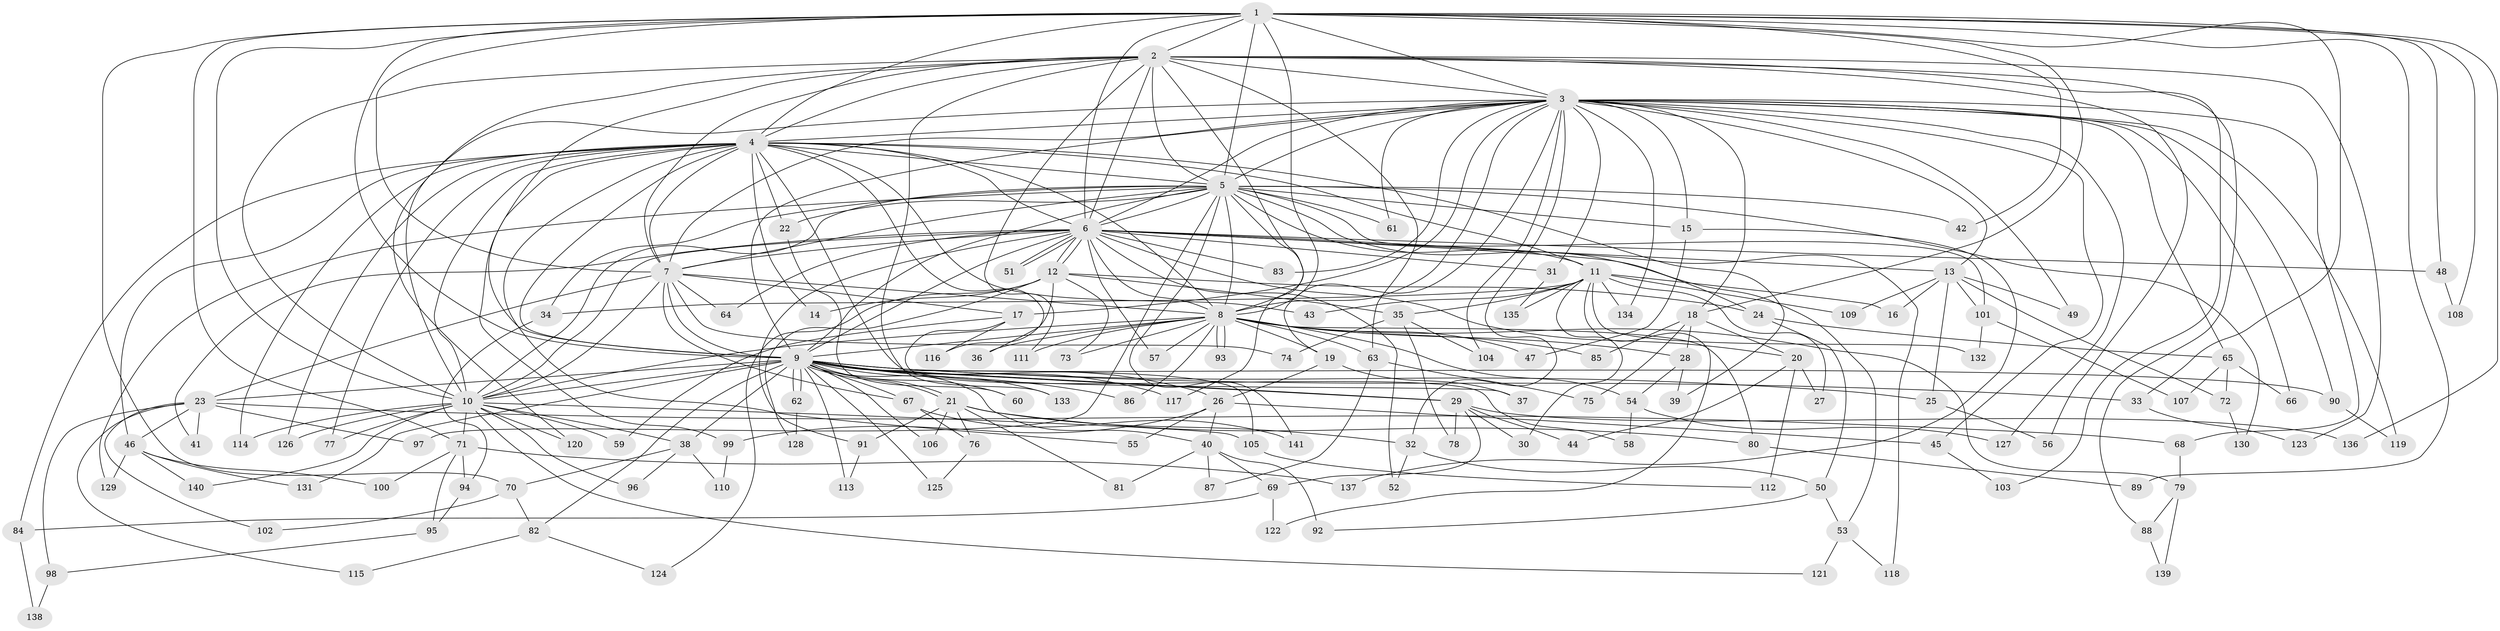 // Generated by graph-tools (version 1.1) at 2025/49/03/09/25 03:49:30]
// undirected, 141 vertices, 307 edges
graph export_dot {
graph [start="1"]
  node [color=gray90,style=filled];
  1;
  2;
  3;
  4;
  5;
  6;
  7;
  8;
  9;
  10;
  11;
  12;
  13;
  14;
  15;
  16;
  17;
  18;
  19;
  20;
  21;
  22;
  23;
  24;
  25;
  26;
  27;
  28;
  29;
  30;
  31;
  32;
  33;
  34;
  35;
  36;
  37;
  38;
  39;
  40;
  41;
  42;
  43;
  44;
  45;
  46;
  47;
  48;
  49;
  50;
  51;
  52;
  53;
  54;
  55;
  56;
  57;
  58;
  59;
  60;
  61;
  62;
  63;
  64;
  65;
  66;
  67;
  68;
  69;
  70;
  71;
  72;
  73;
  74;
  75;
  76;
  77;
  78;
  79;
  80;
  81;
  82;
  83;
  84;
  85;
  86;
  87;
  88;
  89;
  90;
  91;
  92;
  93;
  94;
  95;
  96;
  97;
  98;
  99;
  100;
  101;
  102;
  103;
  104;
  105;
  106;
  107;
  108;
  109;
  110;
  111;
  112;
  113;
  114;
  115;
  116;
  117;
  118;
  119;
  120;
  121;
  122;
  123;
  124;
  125;
  126;
  127;
  128;
  129;
  130;
  131;
  132;
  133;
  134;
  135;
  136;
  137;
  138;
  139;
  140;
  141;
  1 -- 2;
  1 -- 3;
  1 -- 4;
  1 -- 5;
  1 -- 6;
  1 -- 7;
  1 -- 8;
  1 -- 9;
  1 -- 10;
  1 -- 18;
  1 -- 33;
  1 -- 42;
  1 -- 48;
  1 -- 70;
  1 -- 71;
  1 -- 89;
  1 -- 108;
  1 -- 136;
  2 -- 3;
  2 -- 4;
  2 -- 5;
  2 -- 6;
  2 -- 7;
  2 -- 8;
  2 -- 9;
  2 -- 10;
  2 -- 56;
  2 -- 63;
  2 -- 88;
  2 -- 103;
  2 -- 111;
  2 -- 120;
  2 -- 123;
  2 -- 133;
  3 -- 4;
  3 -- 5;
  3 -- 6;
  3 -- 7;
  3 -- 8;
  3 -- 9;
  3 -- 10;
  3 -- 13;
  3 -- 15;
  3 -- 17;
  3 -- 18;
  3 -- 19;
  3 -- 31;
  3 -- 32;
  3 -- 45;
  3 -- 49;
  3 -- 61;
  3 -- 65;
  3 -- 66;
  3 -- 68;
  3 -- 83;
  3 -- 90;
  3 -- 104;
  3 -- 119;
  3 -- 127;
  3 -- 134;
  4 -- 5;
  4 -- 6;
  4 -- 7;
  4 -- 8;
  4 -- 9;
  4 -- 10;
  4 -- 11;
  4 -- 14;
  4 -- 22;
  4 -- 36;
  4 -- 39;
  4 -- 43;
  4 -- 46;
  4 -- 55;
  4 -- 58;
  4 -- 77;
  4 -- 84;
  4 -- 99;
  4 -- 114;
  4 -- 126;
  5 -- 6;
  5 -- 7;
  5 -- 8;
  5 -- 9;
  5 -- 10;
  5 -- 11;
  5 -- 15;
  5 -- 22;
  5 -- 24;
  5 -- 34;
  5 -- 42;
  5 -- 61;
  5 -- 97;
  5 -- 101;
  5 -- 117;
  5 -- 129;
  5 -- 130;
  5 -- 141;
  6 -- 7;
  6 -- 8;
  6 -- 9;
  6 -- 10;
  6 -- 12;
  6 -- 12;
  6 -- 13;
  6 -- 20;
  6 -- 31;
  6 -- 41;
  6 -- 48;
  6 -- 51;
  6 -- 51;
  6 -- 52;
  6 -- 53;
  6 -- 57;
  6 -- 64;
  6 -- 83;
  6 -- 91;
  6 -- 118;
  7 -- 8;
  7 -- 9;
  7 -- 10;
  7 -- 17;
  7 -- 23;
  7 -- 64;
  7 -- 67;
  7 -- 74;
  8 -- 9;
  8 -- 10;
  8 -- 19;
  8 -- 28;
  8 -- 36;
  8 -- 47;
  8 -- 54;
  8 -- 57;
  8 -- 63;
  8 -- 73;
  8 -- 79;
  8 -- 80;
  8 -- 85;
  8 -- 86;
  8 -- 93;
  8 -- 93;
  8 -- 111;
  9 -- 10;
  9 -- 21;
  9 -- 21;
  9 -- 23;
  9 -- 25;
  9 -- 26;
  9 -- 29;
  9 -- 29;
  9 -- 33;
  9 -- 38;
  9 -- 40;
  9 -- 60;
  9 -- 62;
  9 -- 62;
  9 -- 67;
  9 -- 82;
  9 -- 86;
  9 -- 90;
  9 -- 105;
  9 -- 106;
  9 -- 113;
  9 -- 117;
  9 -- 125;
  9 -- 131;
  9 -- 133;
  10 -- 38;
  10 -- 59;
  10 -- 71;
  10 -- 77;
  10 -- 96;
  10 -- 105;
  10 -- 114;
  10 -- 120;
  10 -- 121;
  10 -- 126;
  10 -- 140;
  11 -- 16;
  11 -- 27;
  11 -- 30;
  11 -- 34;
  11 -- 35;
  11 -- 43;
  11 -- 109;
  11 -- 122;
  11 -- 132;
  11 -- 134;
  11 -- 135;
  12 -- 14;
  12 -- 24;
  12 -- 35;
  12 -- 73;
  12 -- 116;
  12 -- 124;
  12 -- 128;
  13 -- 16;
  13 -- 25;
  13 -- 49;
  13 -- 72;
  13 -- 101;
  13 -- 109;
  15 -- 47;
  15 -- 137;
  17 -- 37;
  17 -- 59;
  17 -- 116;
  18 -- 20;
  18 -- 28;
  18 -- 75;
  18 -- 85;
  19 -- 26;
  19 -- 37;
  20 -- 27;
  20 -- 44;
  20 -- 112;
  21 -- 32;
  21 -- 76;
  21 -- 80;
  21 -- 81;
  21 -- 91;
  21 -- 106;
  22 -- 60;
  23 -- 41;
  23 -- 46;
  23 -- 68;
  23 -- 97;
  23 -- 98;
  23 -- 102;
  23 -- 115;
  24 -- 50;
  24 -- 65;
  25 -- 56;
  26 -- 40;
  26 -- 45;
  26 -- 55;
  26 -- 99;
  28 -- 39;
  28 -- 54;
  29 -- 30;
  29 -- 44;
  29 -- 69;
  29 -- 78;
  29 -- 136;
  31 -- 135;
  32 -- 50;
  32 -- 52;
  33 -- 123;
  34 -- 94;
  35 -- 74;
  35 -- 78;
  35 -- 104;
  38 -- 70;
  38 -- 96;
  38 -- 110;
  40 -- 69;
  40 -- 81;
  40 -- 87;
  40 -- 92;
  45 -- 103;
  46 -- 100;
  46 -- 129;
  46 -- 131;
  46 -- 140;
  48 -- 108;
  50 -- 53;
  50 -- 92;
  53 -- 118;
  53 -- 121;
  54 -- 58;
  54 -- 127;
  62 -- 128;
  63 -- 75;
  63 -- 87;
  65 -- 66;
  65 -- 72;
  65 -- 107;
  67 -- 76;
  67 -- 141;
  68 -- 79;
  69 -- 84;
  69 -- 122;
  70 -- 82;
  70 -- 102;
  71 -- 94;
  71 -- 95;
  71 -- 100;
  71 -- 137;
  72 -- 130;
  76 -- 125;
  79 -- 88;
  79 -- 139;
  80 -- 89;
  82 -- 115;
  82 -- 124;
  84 -- 138;
  88 -- 139;
  90 -- 119;
  91 -- 113;
  94 -- 95;
  95 -- 98;
  98 -- 138;
  99 -- 110;
  101 -- 107;
  101 -- 132;
  105 -- 112;
}
